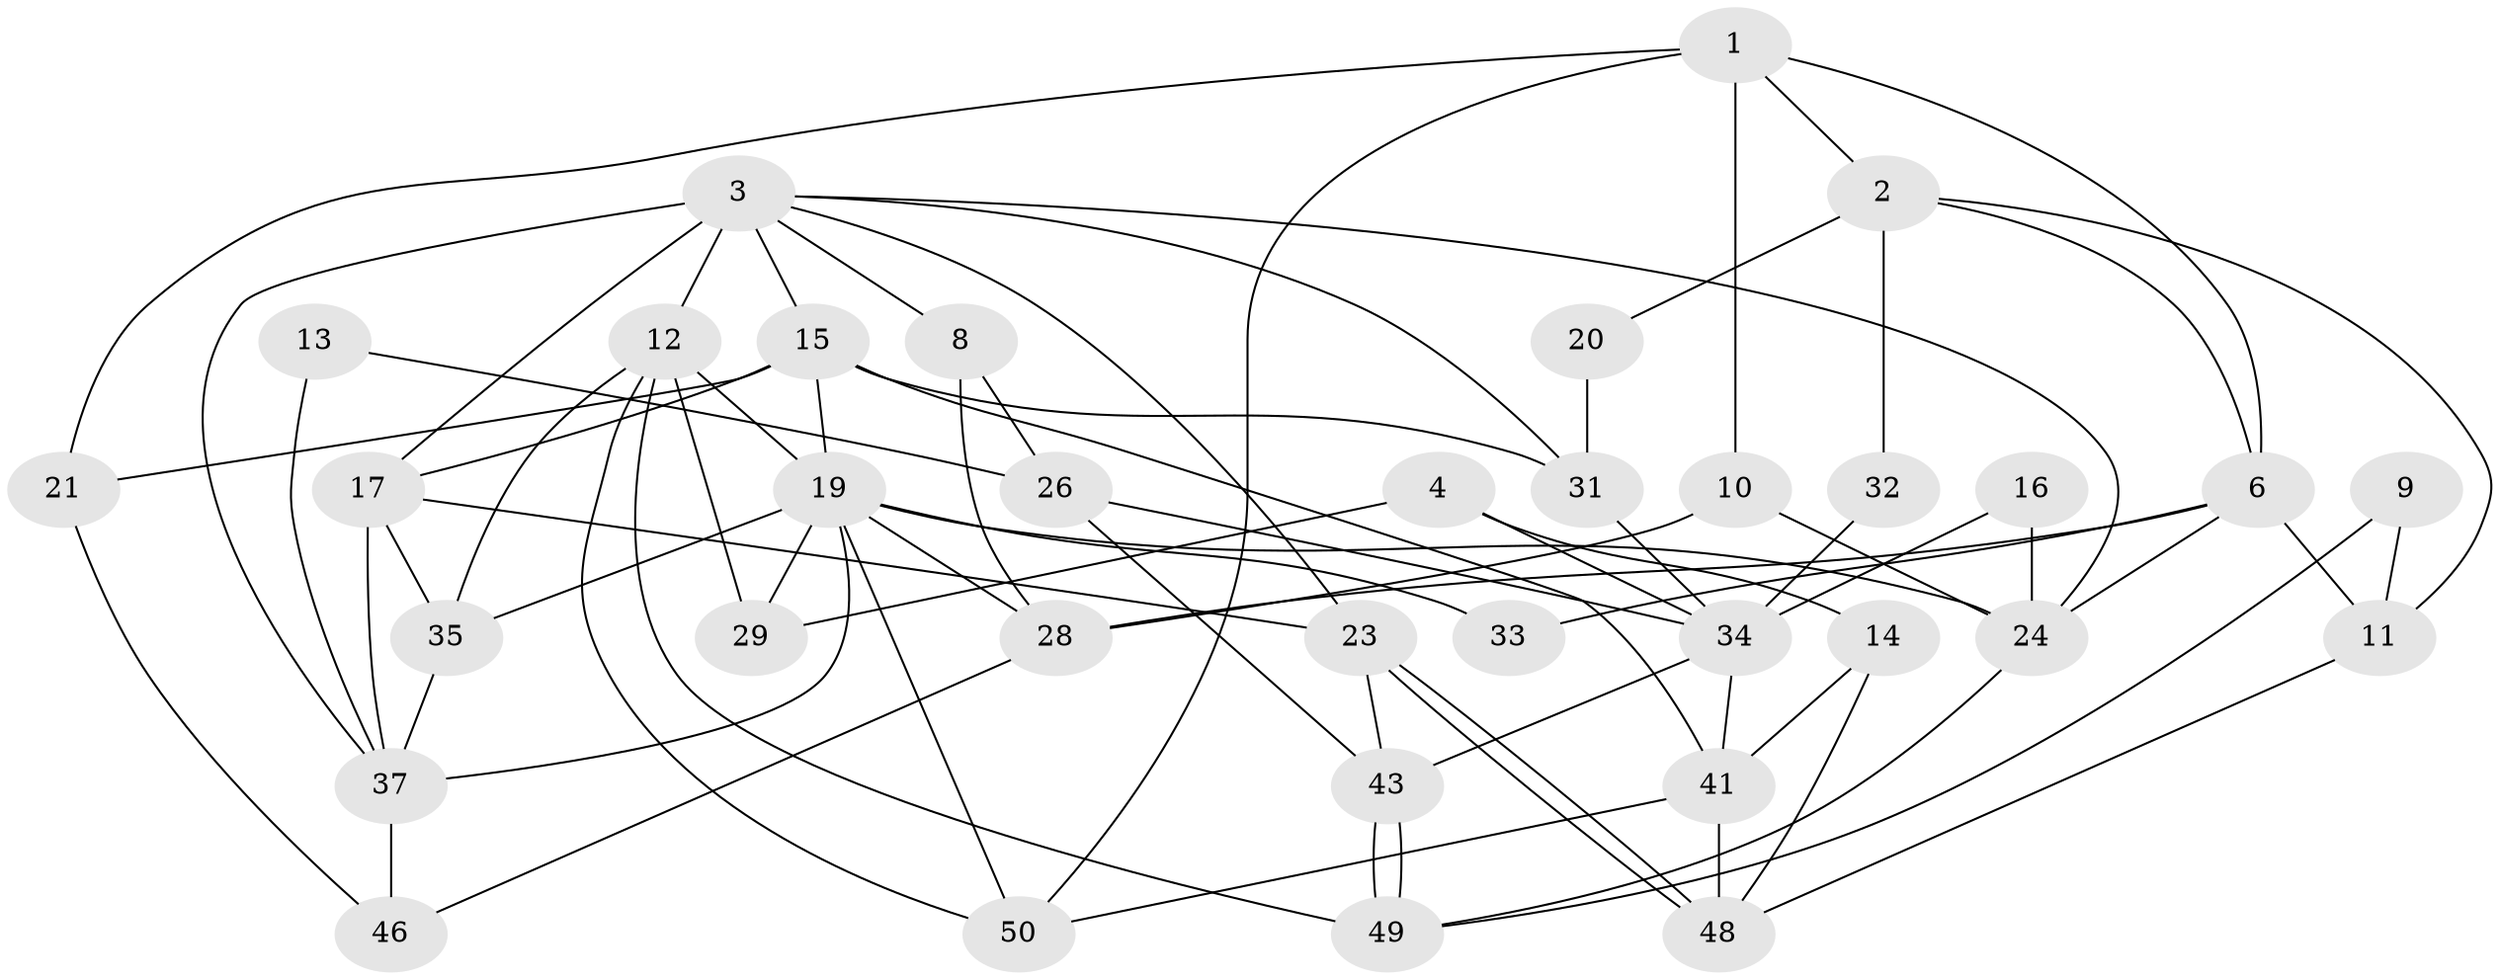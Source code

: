 // original degree distribution, {5: 0.24, 4: 0.26, 3: 0.18, 2: 0.18, 6: 0.12, 7: 0.02}
// Generated by graph-tools (version 1.1) at 2025/18/03/04/25 18:18:32]
// undirected, 35 vertices, 76 edges
graph export_dot {
graph [start="1"]
  node [color=gray90,style=filled];
  1;
  2 [super="+7"];
  3 [super="+5"];
  4;
  6 [super="+18"];
  8;
  9;
  10;
  11;
  12 [super="+25"];
  13;
  14;
  15;
  16;
  17 [super="+27"];
  19 [super="+45+22"];
  20 [super="+30"];
  21;
  23;
  24;
  26;
  28 [super="+47"];
  29;
  31;
  32;
  33;
  34 [super="+44+36"];
  35;
  37 [super="+40"];
  41;
  43;
  46;
  48;
  49;
  50;
  1 -- 6;
  1 -- 10;
  1 -- 2;
  1 -- 21;
  1 -- 50;
  2 -- 32;
  2 -- 11;
  2 -- 20;
  2 -- 6;
  3 -- 23;
  3 -- 37;
  3 -- 17 [weight=2];
  3 -- 8;
  3 -- 24;
  3 -- 31;
  3 -- 15;
  3 -- 12 [weight=2];
  4 -- 29;
  4 -- 14;
  4 -- 34;
  6 -- 28 [weight=2];
  6 -- 33;
  6 -- 24;
  6 -- 11;
  8 -- 26;
  8 -- 28;
  9 -- 49;
  9 -- 11;
  10 -- 24;
  10 -- 28;
  11 -- 48;
  12 -- 49;
  12 -- 29;
  12 -- 35;
  12 -- 19;
  12 -- 50;
  13 -- 26;
  13 -- 37;
  14 -- 48;
  14 -- 41;
  15 -- 41;
  15 -- 21;
  15 -- 31;
  15 -- 17;
  15 -- 19;
  16 -- 34;
  16 -- 24;
  17 -- 35;
  17 -- 37;
  17 -- 23;
  19 -- 50;
  19 -- 37 [weight=2];
  19 -- 29;
  19 -- 33;
  19 -- 24;
  19 -- 35;
  19 -- 28;
  20 -- 31 [weight=2];
  21 -- 46;
  23 -- 48;
  23 -- 48;
  23 -- 43;
  24 -- 49;
  26 -- 43;
  26 -- 34;
  28 -- 46;
  31 -- 34 [weight=2];
  32 -- 34 [weight=2];
  34 -- 41;
  34 -- 43;
  35 -- 37;
  37 -- 46;
  41 -- 50;
  41 -- 48;
  43 -- 49;
  43 -- 49;
}
